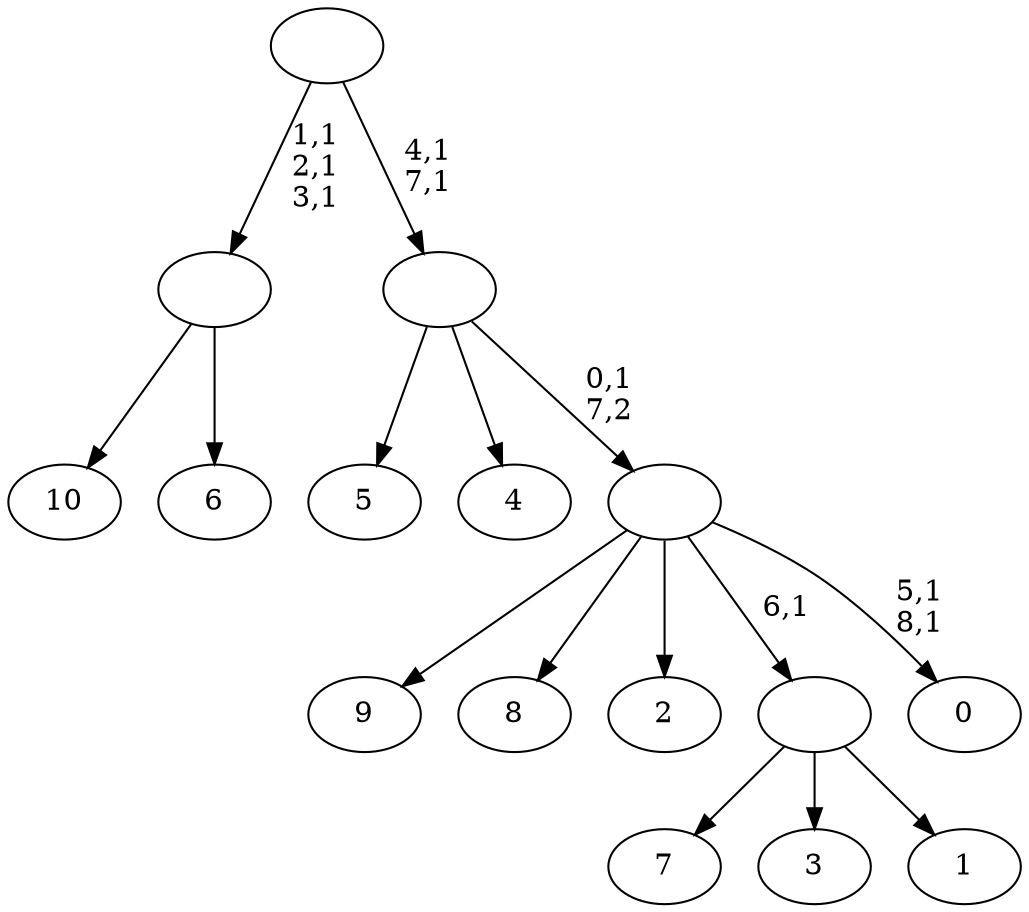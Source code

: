 digraph T {
	20 [label="10"]
	19 [label="9"]
	18 [label="8"]
	17 [label="7"]
	16 [label="6"]
	15 [label=""]
	12 [label="5"]
	11 [label="4"]
	10 [label="3"]
	9 [label="2"]
	8 [label="1"]
	7 [label=""]
	6 [label="0"]
	3 [label=""]
	2 [label=""]
	0 [label=""]
	15 -> 20 [label=""]
	15 -> 16 [label=""]
	7 -> 17 [label=""]
	7 -> 10 [label=""]
	7 -> 8 [label=""]
	3 -> 6 [label="5,1\n8,1"]
	3 -> 19 [label=""]
	3 -> 18 [label=""]
	3 -> 9 [label=""]
	3 -> 7 [label="6,1"]
	2 -> 12 [label=""]
	2 -> 11 [label=""]
	2 -> 3 [label="0,1\n7,2"]
	0 -> 2 [label="4,1\n7,1"]
	0 -> 15 [label="1,1\n2,1\n3,1"]
}
